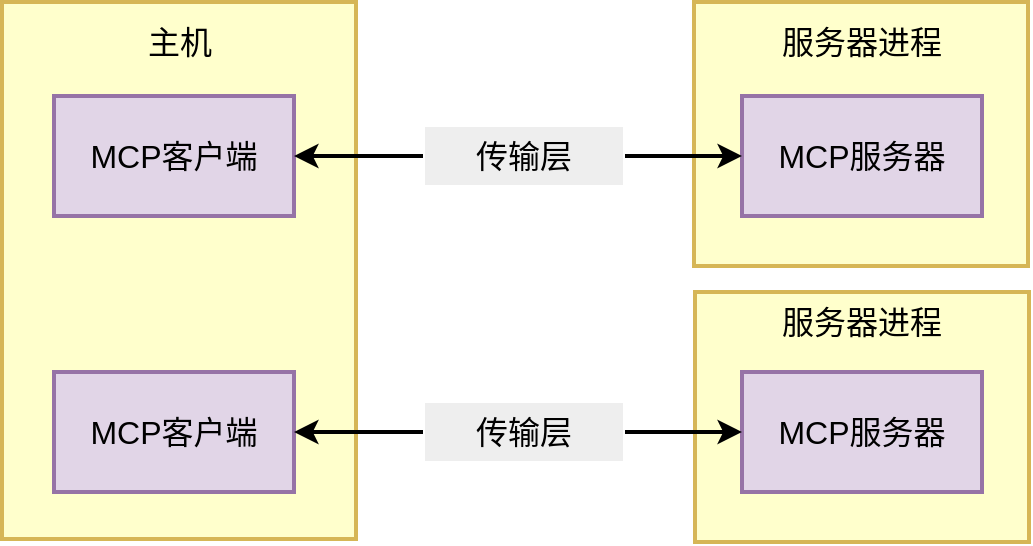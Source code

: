 <mxfile version="28.0.5">
  <diagram name="Page-1" id="8A3xZWwc2weFb_iUQJnY">
    <mxGraphModel dx="1234" dy="790" grid="0" gridSize="10" guides="1" tooltips="1" connect="1" arrows="1" fold="1" page="0" pageScale="1" pageWidth="850" pageHeight="1100" math="0" shadow="0">
      <root>
        <mxCell id="0" />
        <mxCell id="1" parent="0" />
        <mxCell id="OhWw8w7YnWlZ3EMw8gZp-16" value="" style="rounded=0;whiteSpace=wrap;html=1;fillColor=#FFFFCC;strokeColor=#d6b656;strokeWidth=2;" vertex="1" parent="1">
          <mxGeometry x="743.5" y="346" width="167" height="125" as="geometry" />
        </mxCell>
        <mxCell id="OhWw8w7YnWlZ3EMw8gZp-15" value="" style="rounded=0;whiteSpace=wrap;html=1;fillColor=#FFFFCC;strokeColor=#d6b656;strokeWidth=2;" vertex="1" parent="1">
          <mxGeometry x="743" y="201" width="167" height="132" as="geometry" />
        </mxCell>
        <mxCell id="OhWw8w7YnWlZ3EMw8gZp-1" value="" style="rounded=0;whiteSpace=wrap;html=1;fillColor=#FFFFCC;strokeColor=#d6b656;strokeWidth=2;" vertex="1" parent="1">
          <mxGeometry x="397" y="201" width="177" height="268.5" as="geometry" />
        </mxCell>
        <mxCell id="OhWw8w7YnWlZ3EMw8gZp-13" value="" style="rounded=0;whiteSpace=wrap;html=1;fillColor=#e1d5e7;strokeColor=#9673a6;strokeWidth=2;" vertex="1" parent="1">
          <mxGeometry x="767" y="386" width="120" height="60" as="geometry" />
        </mxCell>
        <mxCell id="OhWw8w7YnWlZ3EMw8gZp-12" value="" style="rounded=0;whiteSpace=wrap;html=1;fillColor=#e1d5e7;strokeColor=#9673a6;strokeWidth=2;" vertex="1" parent="1">
          <mxGeometry x="767" y="248" width="120" height="60" as="geometry" />
        </mxCell>
        <mxCell id="OhWw8w7YnWlZ3EMw8gZp-11" value="" style="rounded=0;whiteSpace=wrap;html=1;fillColor=#e1d5e7;strokeColor=#9673a6;strokeWidth=2;" vertex="1" parent="1">
          <mxGeometry x="423" y="386" width="120" height="60" as="geometry" />
        </mxCell>
        <mxCell id="OhWw8w7YnWlZ3EMw8gZp-2" value="" style="rounded=0;whiteSpace=wrap;html=1;fillColor=#e1d5e7;strokeColor=#9673a6;strokeWidth=2;" vertex="1" parent="1">
          <mxGeometry x="423" y="248" width="120" height="60" as="geometry" />
        </mxCell>
        <mxCell id="OhWw8w7YnWlZ3EMw8gZp-3" value="&lt;font style=&quot;font-size: 16px;&quot;&gt;MCP客户端&lt;/font&gt;" style="text;html=1;align=center;verticalAlign=middle;whiteSpace=wrap;rounded=0;" vertex="1" parent="1">
          <mxGeometry x="433" y="263" width="100" height="30" as="geometry" />
        </mxCell>
        <mxCell id="OhWw8w7YnWlZ3EMw8gZp-4" value="&lt;font style=&quot;font-size: 16px;&quot;&gt;MCP服务器&lt;/font&gt;" style="text;html=1;align=center;verticalAlign=middle;whiteSpace=wrap;rounded=0;" vertex="1" parent="1">
          <mxGeometry x="777" y="263" width="100" height="30" as="geometry" />
        </mxCell>
        <mxCell id="OhWw8w7YnWlZ3EMw8gZp-5" value="&lt;font style=&quot;font-size: 16px;&quot;&gt;MCP客户端&lt;/font&gt;" style="text;html=1;align=center;verticalAlign=middle;whiteSpace=wrap;rounded=0;" vertex="1" parent="1">
          <mxGeometry x="433" y="401" width="100" height="30" as="geometry" />
        </mxCell>
        <mxCell id="OhWw8w7YnWlZ3EMw8gZp-6" value="&lt;font style=&quot;font-size: 16px;&quot;&gt;MCP服务器&lt;/font&gt;" style="text;html=1;align=center;verticalAlign=middle;whiteSpace=wrap;rounded=0;" vertex="1" parent="1">
          <mxGeometry x="777" y="401" width="100" height="30" as="geometry" />
        </mxCell>
        <mxCell id="OhWw8w7YnWlZ3EMw8gZp-20" style="edgeStyle=orthogonalEdgeStyle;rounded=0;orthogonalLoop=1;jettySize=auto;html=1;exitX=1;exitY=0.5;exitDx=0;exitDy=0;entryX=0;entryY=0.5;entryDx=0;entryDy=0;strokeWidth=2;" edge="1" parent="1" source="OhWw8w7YnWlZ3EMw8gZp-7" target="OhWw8w7YnWlZ3EMw8gZp-13">
          <mxGeometry relative="1" as="geometry" />
        </mxCell>
        <mxCell id="OhWw8w7YnWlZ3EMw8gZp-24" style="edgeStyle=orthogonalEdgeStyle;rounded=0;orthogonalLoop=1;jettySize=auto;html=1;exitX=0;exitY=0.5;exitDx=0;exitDy=0;entryX=1;entryY=0.5;entryDx=0;entryDy=0;strokeWidth=2;" edge="1" parent="1" source="OhWw8w7YnWlZ3EMw8gZp-7" target="OhWw8w7YnWlZ3EMw8gZp-11">
          <mxGeometry relative="1" as="geometry" />
        </mxCell>
        <mxCell id="OhWw8w7YnWlZ3EMw8gZp-7" value="&lt;span style=&quot;font-size: 16px;&quot;&gt;传输层&lt;/span&gt;" style="text;html=1;align=center;verticalAlign=middle;whiteSpace=wrap;rounded=0;fillColor=#eeeeee;strokeColor=#FFFFFF;" vertex="1" parent="1">
          <mxGeometry x="608" y="401" width="100" height="30" as="geometry" />
        </mxCell>
        <mxCell id="OhWw8w7YnWlZ3EMw8gZp-18" style="edgeStyle=orthogonalEdgeStyle;rounded=0;orthogonalLoop=1;jettySize=auto;html=1;exitX=1;exitY=0.5;exitDx=0;exitDy=0;entryX=0;entryY=0.5;entryDx=0;entryDy=0;strokeWidth=2;" edge="1" parent="1" source="OhWw8w7YnWlZ3EMw8gZp-8" target="OhWw8w7YnWlZ3EMw8gZp-12">
          <mxGeometry relative="1" as="geometry" />
        </mxCell>
        <mxCell id="OhWw8w7YnWlZ3EMw8gZp-23" style="edgeStyle=orthogonalEdgeStyle;rounded=0;orthogonalLoop=1;jettySize=auto;html=1;exitX=0;exitY=0.5;exitDx=0;exitDy=0;entryX=1;entryY=0.5;entryDx=0;entryDy=0;strokeWidth=2;" edge="1" parent="1" source="OhWw8w7YnWlZ3EMw8gZp-8" target="OhWw8w7YnWlZ3EMw8gZp-2">
          <mxGeometry relative="1" as="geometry" />
        </mxCell>
        <mxCell id="OhWw8w7YnWlZ3EMw8gZp-8" value="&lt;span style=&quot;font-size: 16px;&quot;&gt;传输层&lt;/span&gt;" style="text;html=1;align=center;verticalAlign=middle;whiteSpace=wrap;rounded=0;fillColor=#eeeeee;strokeColor=#FFFFFF;" vertex="1" parent="1">
          <mxGeometry x="608" y="263" width="100" height="30" as="geometry" />
        </mxCell>
        <mxCell id="OhWw8w7YnWlZ3EMw8gZp-9" value="&lt;span style=&quot;font-size: 16px;&quot;&gt;服务器进程&lt;/span&gt;" style="text;html=1;align=center;verticalAlign=middle;whiteSpace=wrap;rounded=0;" vertex="1" parent="1">
          <mxGeometry x="777" y="206" width="100" height="30" as="geometry" />
        </mxCell>
        <mxCell id="OhWw8w7YnWlZ3EMw8gZp-10" value="&lt;span style=&quot;font-size: 16px;&quot;&gt;服务器进程&lt;/span&gt;" style="text;html=1;align=center;verticalAlign=middle;whiteSpace=wrap;rounded=0;" vertex="1" parent="1">
          <mxGeometry x="777" y="346" width="100" height="30" as="geometry" />
        </mxCell>
        <mxCell id="OhWw8w7YnWlZ3EMw8gZp-14" value="&lt;span style=&quot;font-size: 16px;&quot;&gt;主机&lt;/span&gt;" style="text;html=1;align=center;verticalAlign=middle;whiteSpace=wrap;rounded=0;" vertex="1" parent="1">
          <mxGeometry x="435.5" y="206" width="100" height="30" as="geometry" />
        </mxCell>
      </root>
    </mxGraphModel>
  </diagram>
</mxfile>
